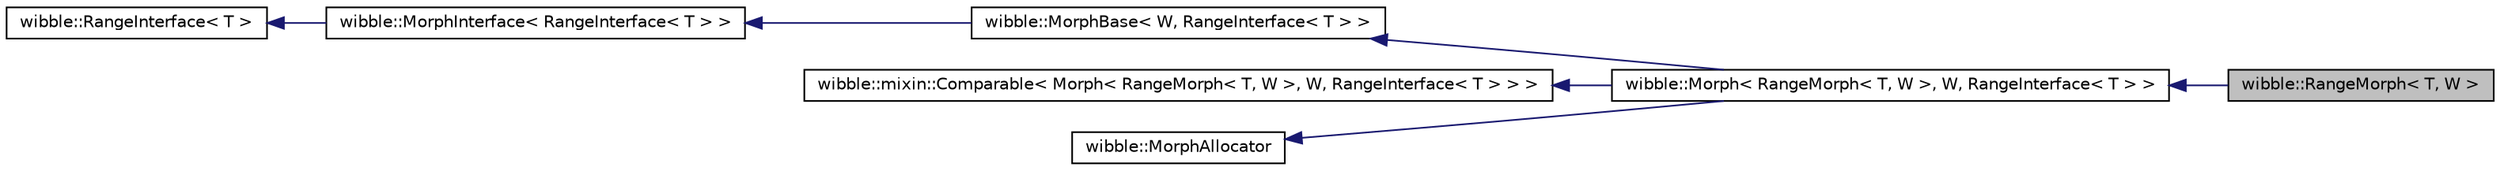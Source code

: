 digraph G
{
  edge [fontname="Helvetica",fontsize="10",labelfontname="Helvetica",labelfontsize="10"];
  node [fontname="Helvetica",fontsize="10",shape=record];
  rankdir="LR";
  Node1 [label="wibble::RangeMorph\< T, W \>",height=0.2,width=0.4,color="black", fillcolor="grey75", style="filled" fontcolor="black"];
  Node2 -> Node1 [dir="back",color="midnightblue",fontsize="10",style="solid",fontname="Helvetica"];
  Node2 [label="wibble::Morph\< RangeMorph\< T, W \>, W, RangeInterface\< T \> \>",height=0.2,width=0.4,color="black", fillcolor="white", style="filled",URL="$structwibble_1_1Morph.html"];
  Node3 -> Node2 [dir="back",color="midnightblue",fontsize="10",style="solid",fontname="Helvetica"];
  Node3 [label="wibble::MorphBase\< W, RangeInterface\< T \> \>",height=0.2,width=0.4,color="black", fillcolor="white", style="filled",URL="$structwibble_1_1MorphBase.html"];
  Node4 -> Node3 [dir="back",color="midnightblue",fontsize="10",style="solid",fontname="Helvetica"];
  Node4 [label="wibble::MorphInterface\< RangeInterface\< T \> \>",height=0.2,width=0.4,color="black", fillcolor="white", style="filled",URL="$structwibble_1_1MorphInterface.html"];
  Node5 -> Node4 [dir="back",color="midnightblue",fontsize="10",style="solid",fontname="Helvetica"];
  Node5 [label="wibble::RangeInterface\< T \>",height=0.2,width=0.4,color="black", fillcolor="white", style="filled",URL="$structwibble_1_1RangeInterface.html"];
  Node6 -> Node2 [dir="back",color="midnightblue",fontsize="10",style="solid",fontname="Helvetica"];
  Node6 [label="wibble::mixin::Comparable\< Morph\< RangeMorph\< T, W \>, W, RangeInterface\< T \> \> \>",height=0.2,width=0.4,color="black", fillcolor="white", style="filled",URL="$structwibble_1_1mixin_1_1Comparable.html"];
  Node7 -> Node2 [dir="back",color="midnightblue",fontsize="10",style="solid",fontname="Helvetica"];
  Node7 [label="wibble::MorphAllocator",height=0.2,width=0.4,color="black", fillcolor="white", style="filled",URL="$structwibble_1_1MorphAllocator.html",tooltip="custom allocator for morph classes"];
}

